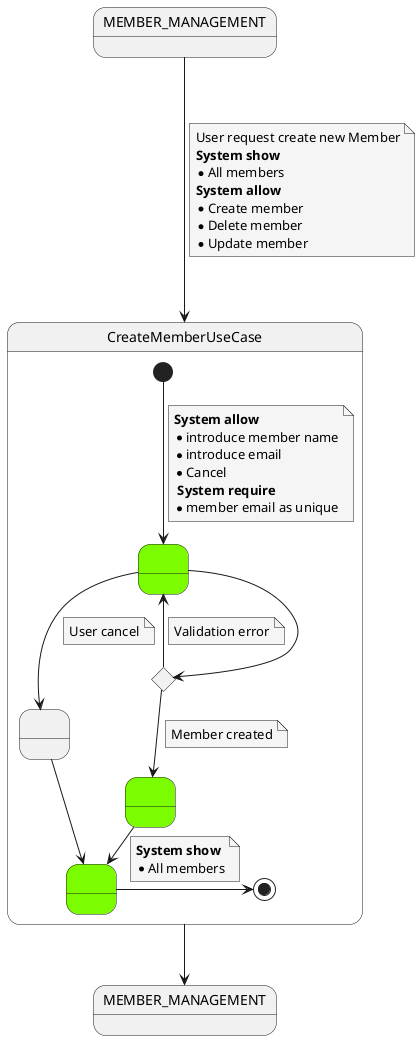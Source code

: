 @startuml
skinparam NoteBackgroundColor #whiteSmoke
state init as "MEMBER_MANAGEMENT"
state end as "MEMBER_MANAGEMENT"
init ---> CreateMemberUseCase
note on link
    User request create new Member
    <b>System show</b>
    * All members
    <b>System allow</b>
    *Create member
    *Delete member
    *Update member
end note
state CreateMemberUseCase {
    state initial as " "#LawnGreen
    state 2 <<choice>> #LawnGreen
    state 3 as " "#LawnGreen
    state 4 as " "
    state 5 as " "#LawnGreen
    [*]-->initial
    note on link
    <b>System allow</b>
    * introduce member name
    * introduce email
    * Cancel
     <b>System require</b>
    * member email as unique   
    end note
    initial-->4
    note on link
    User cancel
    end note
    4->5
    5->[*]
    note on link    
    <b>System show</b>
    * All members    
end note   
    2-left->initial
    note on link
    Validation error
    end note
    initial-->2           
    2-->3
    note on link
    Member created
    end note
    3-->5    
    CreateMemberUseCase --> end    
     
}
@enduml